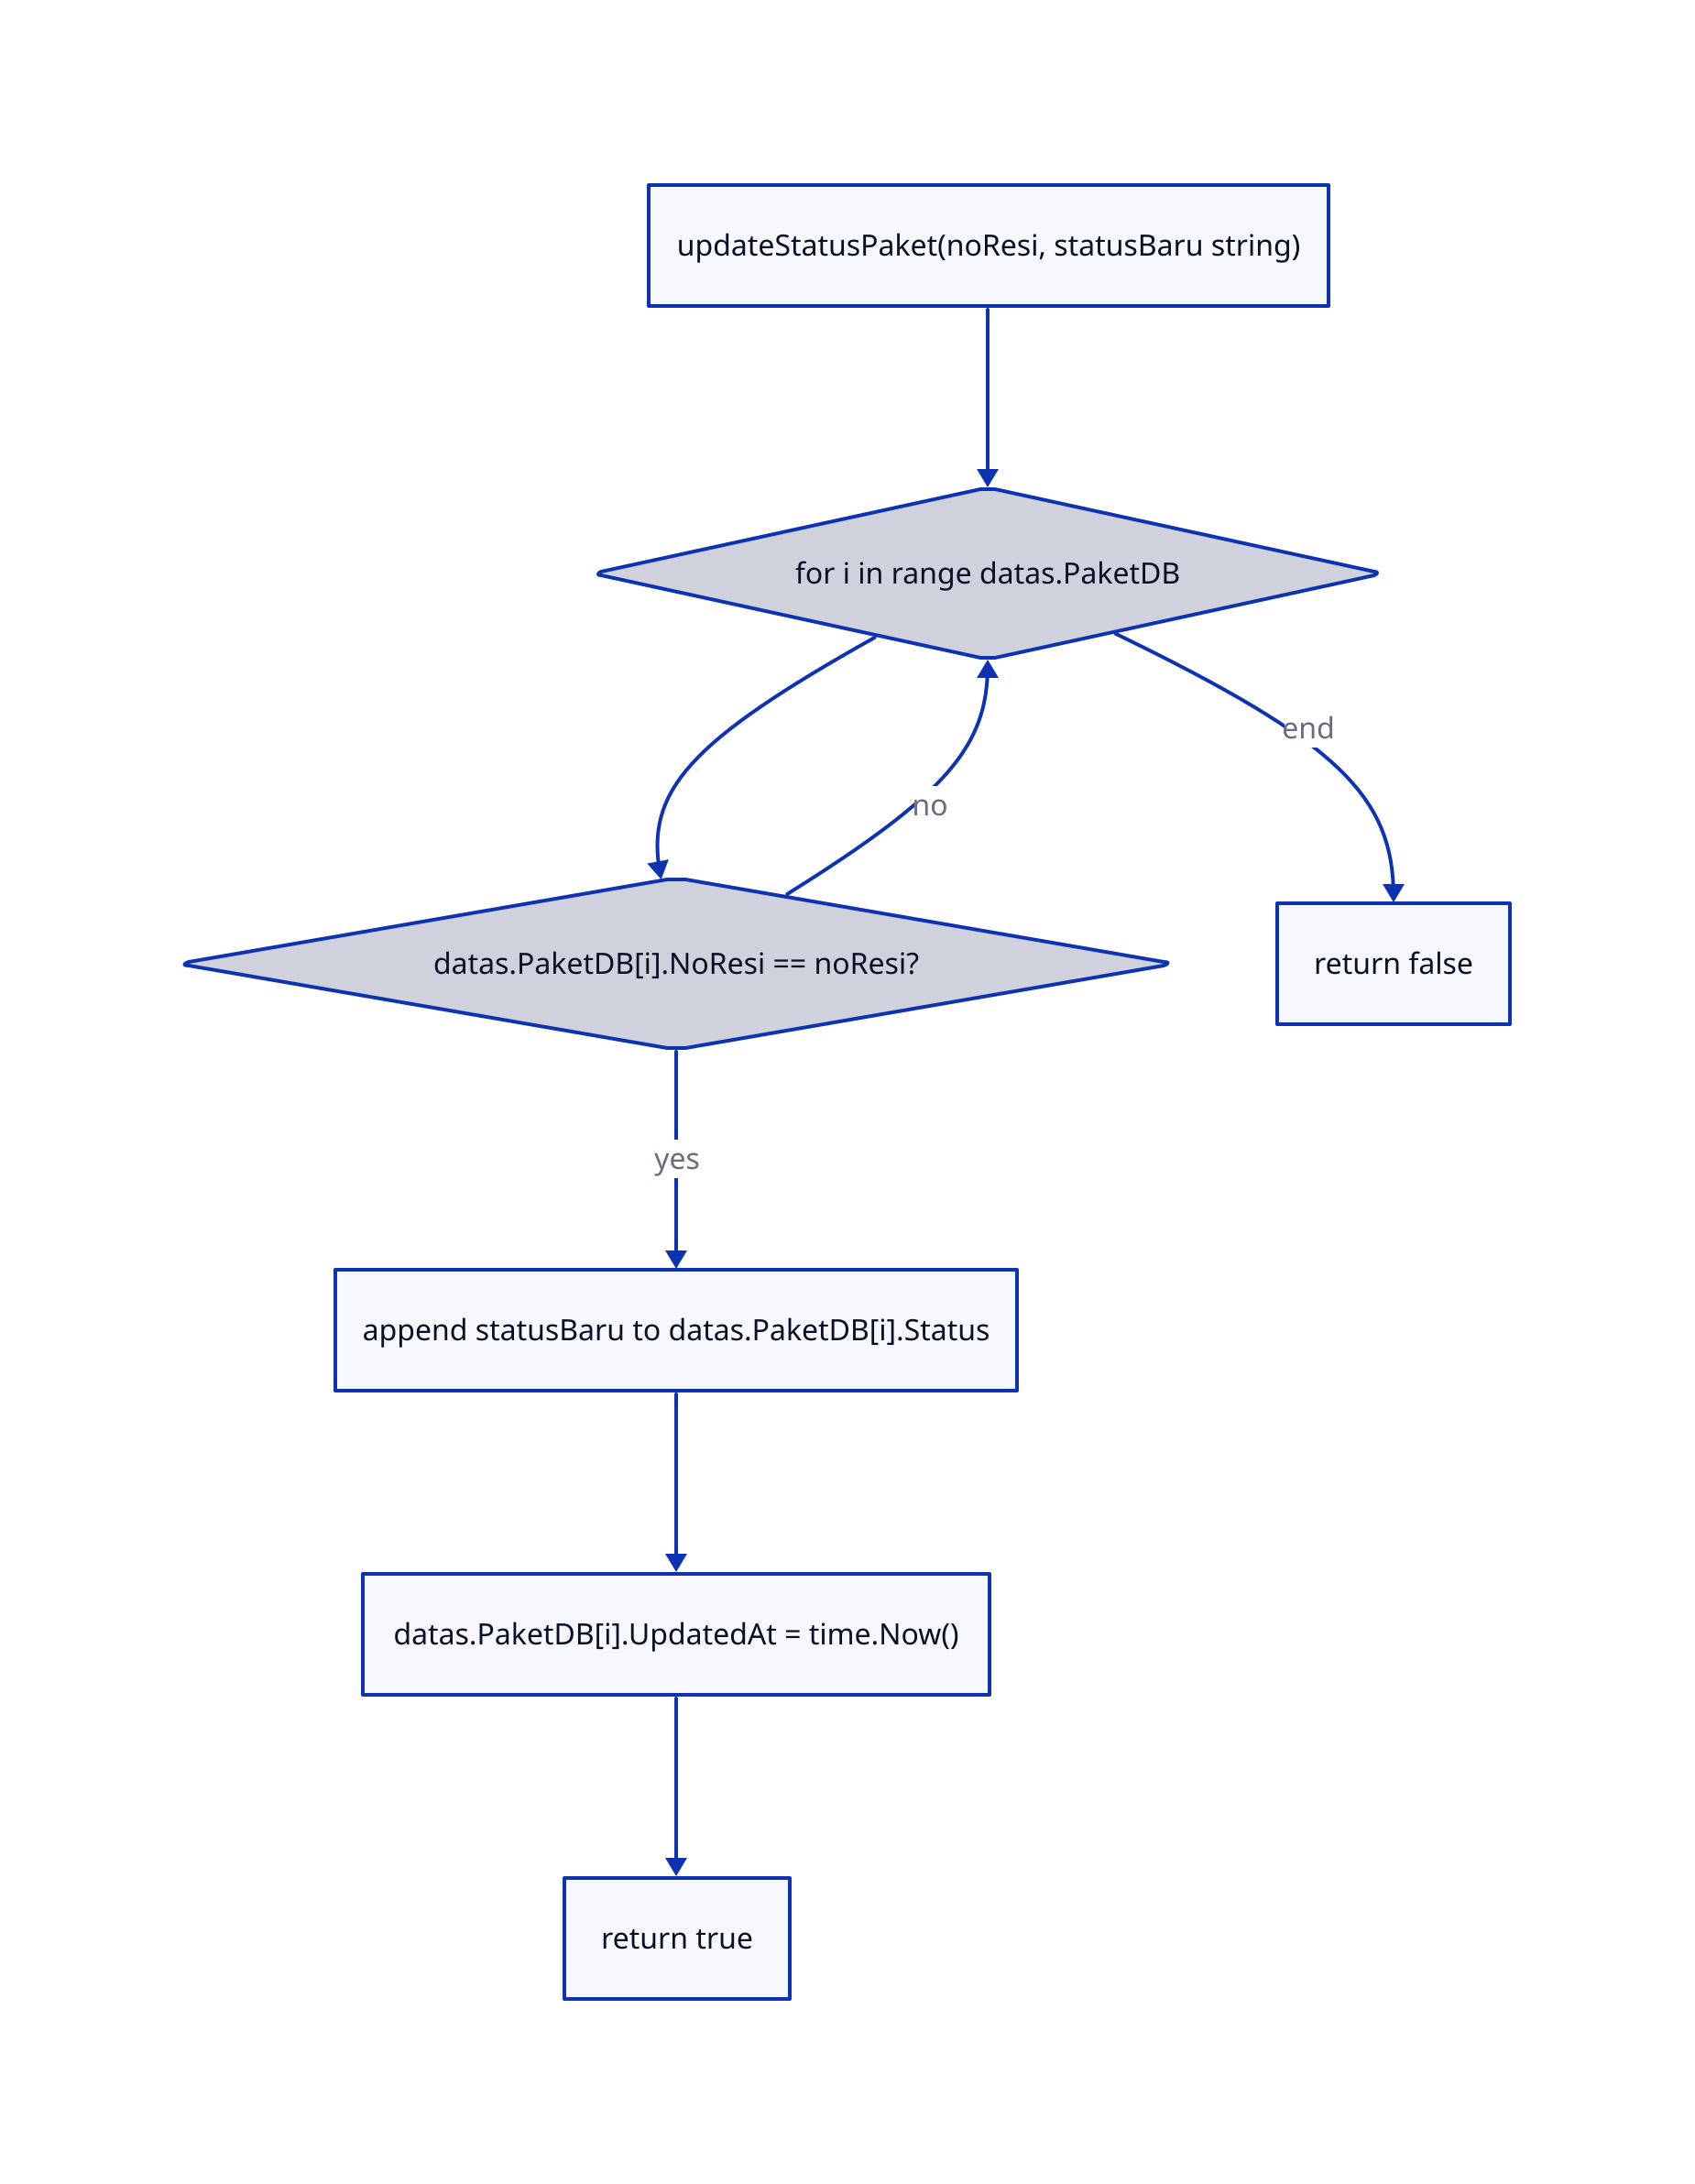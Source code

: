 updateStatusPaket: {
  label: "updateStatusPaket(noResi, statusBaru string)"
  shape: rectangle
}

LoopPaket: {
  label: "for i in range datas.PaketDB"
  shape: diamond
}

CheckNoResi: {
  label: "datas.PaketDB[i].NoResi == noResi?"
  shape: diamond
}

AppendStatus: {
  label: "append statusBaru to datas.PaketDB[i].Status"
  shape: rectangle
}

UpdateTime: {
  label: "datas.PaketDB[i].UpdatedAt = time.Now()"
  shape: rectangle
}

ReturnTrue: {
  label: "return true"
  shape: rectangle
}

ReturnFalse: {
  label: "return false"
  shape: rectangle
}

updateStatusPaket -> LoopPaket
LoopPaket -> CheckNoResi
CheckNoResi -> AppendStatus: yes
AppendStatus -> UpdateTime -> ReturnTrue
CheckNoResi -> LoopPaket: no
LoopPaket -> ReturnFalse: end
